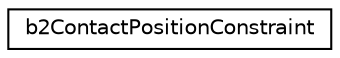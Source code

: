 digraph "Graphical Class Hierarchy"
{
  edge [fontname="Helvetica",fontsize="10",labelfontname="Helvetica",labelfontsize="10"];
  node [fontname="Helvetica",fontsize="10",shape=record];
  rankdir="LR";
  Node0 [label="b2ContactPositionConstraint",height=0.2,width=0.4,color="black", fillcolor="white", style="filled",URL="$structb2ContactPositionConstraint.html"];
}
